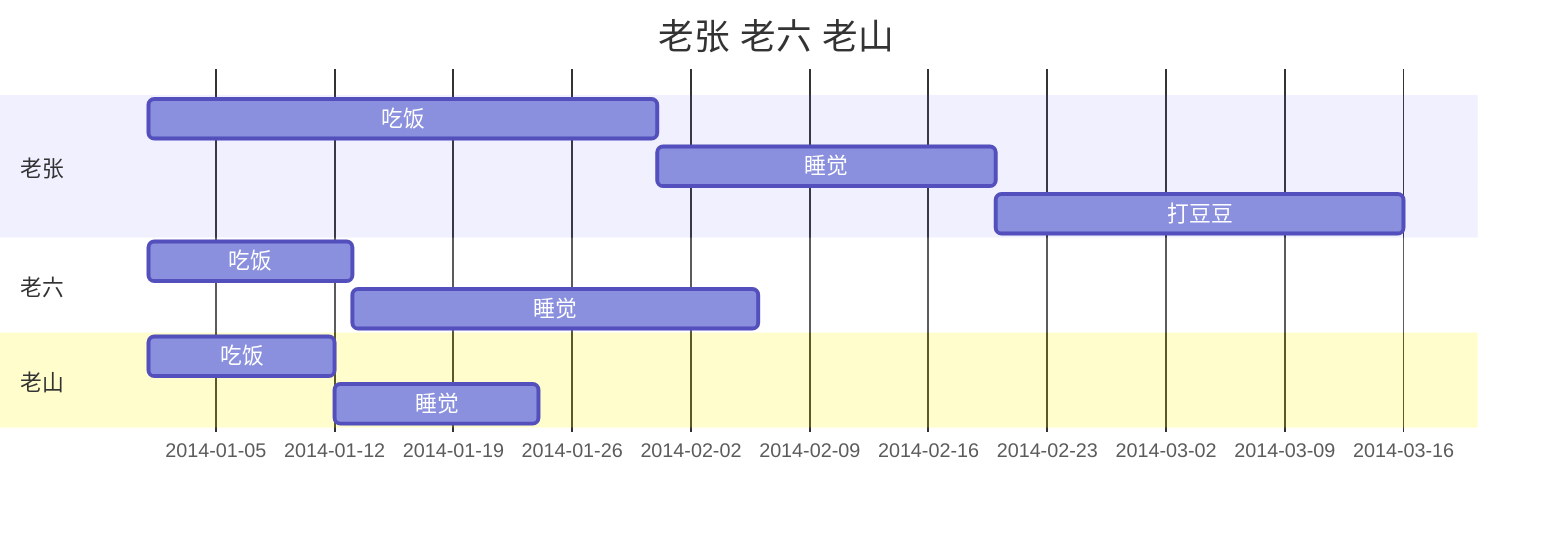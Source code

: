 gantt
    title 老张 老六 老山
    dateFormat  YYYY-MM-DD
    section 老张
    吃饭           :a1, 2014-01-01, 30d
    睡觉           :after a1  , 20d
    打豆豆         :24d
    section 老六
    吃饭           :2014-01-1  , 12d
    睡觉           : 24d

    section 老山
    吃饭             :2014-01-1 ,11d
    睡觉             :12d